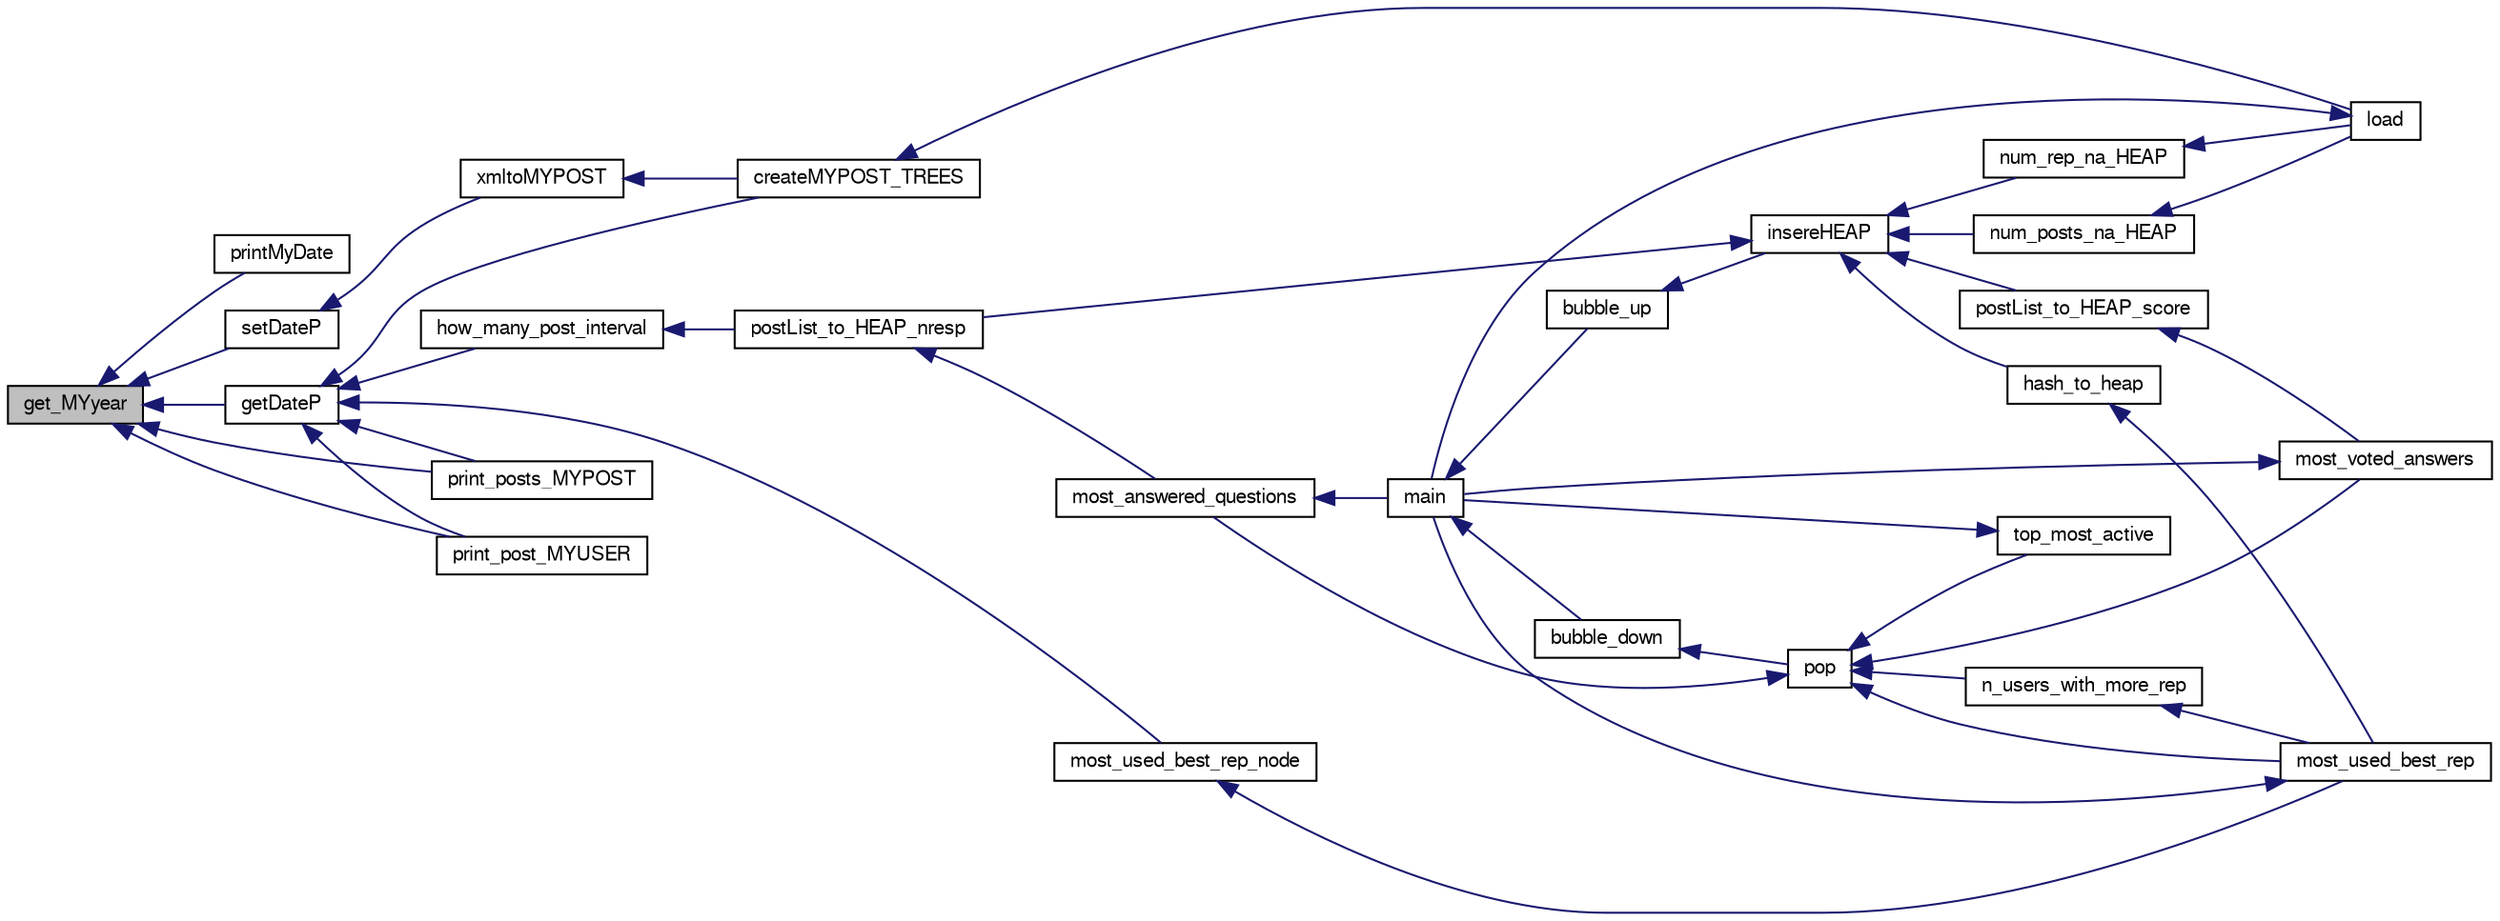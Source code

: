 digraph "get_MYyear"
{
  edge [fontname="FreeSans",fontsize="10",labelfontname="FreeSans",labelfontsize="10"];
  node [fontname="FreeSans",fontsize="10",shape=record];
  rankdir="LR";
  Node1 [label="get_MYyear",height=0.2,width=0.4,color="black", fillcolor="grey75", style="filled", fontcolor="black"];
  Node1 -> Node2 [dir="back",color="midnightblue",fontsize="10",style="solid",fontname="FreeSans"];
  Node2 [label="printMyDate",height=0.2,width=0.4,color="black", fillcolor="white", style="filled",URL="$mydate_8h.html#a17ad53cd90457ffdc8d0170f83b2463c",tooltip="Imprimir uma data. "];
  Node1 -> Node3 [dir="back",color="midnightblue",fontsize="10",style="solid",fontname="FreeSans"];
  Node3 [label="getDateP",height=0.2,width=0.4,color="black", fillcolor="white", style="filled",URL="$mypost_8h.html#adf9b3f45c7d3d9aba8e882521cc22a4d",tooltip="Função que obtém a data de criação de um post. "];
  Node3 -> Node4 [dir="back",color="midnightblue",fontsize="10",style="solid",fontname="FreeSans"];
  Node4 [label="how_many_post_interval",height=0.2,width=0.4,color="black", fillcolor="white", style="filled",URL="$interface_8c.html#a727f231154dce94f9a04975c85c94a9d",tooltip="Função auxiliar que conta o número de post num intervalo. "];
  Node4 -> Node5 [dir="back",color="midnightblue",fontsize="10",style="solid",fontname="FreeSans"];
  Node5 [label="postList_to_HEAP_nresp",height=0.2,width=0.4,color="black", fillcolor="white", style="filled",URL="$interface_8c.html#ae434a780bfd43f9d1b3a667b615fef31",tooltip="Função auxiliar que adiciona a informação da data de um nodo STACKPOST numa heap para perguntas com m..."];
  Node5 -> Node6 [dir="back",color="midnightblue",fontsize="10",style="solid",fontname="FreeSans"];
  Node6 [label="most_answered_questions",height=0.2,width=0.4,color="black", fillcolor="white", style="filled",URL="$interface_8h.html#a4847929aa84113b38e6804acefdfd6a4",tooltip="Função que dado um intervalo de tempo calcula as N perguntas com mais respostas. "];
  Node6 -> Node7 [dir="back",color="midnightblue",fontsize="10",style="solid",fontname="FreeSans"];
  Node7 [label="main",height=0.2,width=0.4,color="black", fillcolor="white", style="filled",URL="$main_8c.html#ae66f6b31b5ad750f1fe042a706a4e3d4"];
  Node7 -> Node8 [dir="back",color="midnightblue",fontsize="10",style="solid",fontname="FreeSans"];
  Node8 [label="bubble_up",height=0.2,width=0.4,color="black", fillcolor="white", style="filled",URL="$myheap_8h.html#ace1f2a5d5bc48b367d1fd893827ec140",tooltip="Função que coloca o último elemento adicionado na sua posição correta. "];
  Node8 -> Node9 [dir="back",color="midnightblue",fontsize="10",style="solid",fontname="FreeSans"];
  Node9 [label="insereHEAP",height=0.2,width=0.4,color="black", fillcolor="white", style="filled",URL="$myheap_8h.html#a844070e8301ff20531948818379ca7f9",tooltip="Função que insere um novo elemento na heap. "];
  Node9 -> Node10 [dir="back",color="midnightblue",fontsize="10",style="solid",fontname="FreeSans"];
  Node10 [label="num_posts_na_HEAP",height=0.2,width=0.4,color="black", fillcolor="white", style="filled",URL="$interface_8c.html#ae5f33a943c4ae2dae9412708c17cc53f",tooltip="Função auxiliar adiciona a informação da data de um nodo MYUSER numa heap. "];
  Node10 -> Node11 [dir="back",color="midnightblue",fontsize="10",style="solid",fontname="FreeSans"];
  Node11 [label="load",height=0.2,width=0.4,color="black", fillcolor="white", style="filled",URL="$interface_8h.html#a644c94e592239aa49a0cf315d69b1c64",tooltip="Função dá load aos ficheiros xml. "];
  Node11 -> Node7 [dir="back",color="midnightblue",fontsize="10",style="solid",fontname="FreeSans"];
  Node9 -> Node12 [dir="back",color="midnightblue",fontsize="10",style="solid",fontname="FreeSans"];
  Node12 [label="num_rep_na_HEAP",height=0.2,width=0.4,color="black", fillcolor="white", style="filled",URL="$interface_8c.html#a37bc5ac324407a740abf0344028521dc",tooltip="Função auxiliar que adiciona a informação da data de um nodo MYUSER numa heap para reputação..."];
  Node12 -> Node11 [dir="back",color="midnightblue",fontsize="10",style="solid",fontname="FreeSans"];
  Node9 -> Node13 [dir="back",color="midnightblue",fontsize="10",style="solid",fontname="FreeSans"];
  Node13 [label="postList_to_HEAP_score",height=0.2,width=0.4,color="black", fillcolor="white", style="filled",URL="$interface_8c.html#abaa41336f16a88d117077daca2dabce3",tooltip="Função auxiliar que adiciona a informação da data de um nodo STACKPOST numa heap para scores..."];
  Node13 -> Node14 [dir="back",color="midnightblue",fontsize="10",style="solid",fontname="FreeSans"];
  Node14 [label="most_voted_answers",height=0.2,width=0.4,color="black", fillcolor="white", style="filled",URL="$interface_8h.html#abee0976337de52cefdc4e840c803f2f4",tooltip="Função que dado um intervalo de tempo calcula os N posts com melhor score. "];
  Node14 -> Node7 [dir="back",color="midnightblue",fontsize="10",style="solid",fontname="FreeSans"];
  Node9 -> Node5 [dir="back",color="midnightblue",fontsize="10",style="solid",fontname="FreeSans"];
  Node9 -> Node15 [dir="back",color="midnightblue",fontsize="10",style="solid",fontname="FreeSans"];
  Node15 [label="hash_to_heap",height=0.2,width=0.4,color="black", fillcolor="white", style="filled",URL="$interface_8c.html#ad09b4104b58f6cfbf30d1dabd69d00b6",tooltip="Função auxiliar compatível com a API do glib para inserir numa heap os dados da hashtable com as ocor..."];
  Node15 -> Node16 [dir="back",color="midnightblue",fontsize="10",style="solid",fontname="FreeSans"];
  Node16 [label="most_used_best_rep",height=0.2,width=0.4,color="black", fillcolor="white", style="filled",URL="$interface_8h.html#aa048ff54eec00113e9e16d530370fcc1",tooltip="Função que obtém o número de ocorrencias das N tags mais usadas num dado período de tempo pelos N use..."];
  Node16 -> Node7 [dir="back",color="midnightblue",fontsize="10",style="solid",fontname="FreeSans"];
  Node7 -> Node17 [dir="back",color="midnightblue",fontsize="10",style="solid",fontname="FreeSans"];
  Node17 [label="bubble_down",height=0.2,width=0.4,color="black", fillcolor="white", style="filled",URL="$myheap_8h.html#a8060dd960c3242b7250e5a7d730593d6",tooltip="Função que realiza as operações necessárias depois de se retirar um elemento. "];
  Node17 -> Node18 [dir="back",color="midnightblue",fontsize="10",style="solid",fontname="FreeSans"];
  Node18 [label="pop",height=0.2,width=0.4,color="black", fillcolor="white", style="filled",URL="$myheap_8h.html#a835a400b71780f44bd1e8e00afe03e25",tooltip="Função que retira um elemento na heap. "];
  Node18 -> Node19 [dir="back",color="midnightblue",fontsize="10",style="solid",fontname="FreeSans"];
  Node19 [label="top_most_active",height=0.2,width=0.4,color="black", fillcolor="white", style="filled",URL="$interface_8h.html#aea6f8074566f0a5373ea67b3469fd4cc",tooltip="Função que calcula os N utilizadores com mais posts. "];
  Node19 -> Node7 [dir="back",color="midnightblue",fontsize="10",style="solid",fontname="FreeSans"];
  Node18 -> Node14 [dir="back",color="midnightblue",fontsize="10",style="solid",fontname="FreeSans"];
  Node18 -> Node6 [dir="back",color="midnightblue",fontsize="10",style="solid",fontname="FreeSans"];
  Node18 -> Node20 [dir="back",color="midnightblue",fontsize="10",style="solid",fontname="FreeSans"];
  Node20 [label="n_users_with_more_rep",height=0.2,width=0.4,color="black", fillcolor="white", style="filled",URL="$interface_8c.html#abfa5eaef67b944c1707d738fcc581d97",tooltip="Função auxiliar que calcula os N utilizadores com melhor rep. "];
  Node20 -> Node16 [dir="back",color="midnightblue",fontsize="10",style="solid",fontname="FreeSans"];
  Node18 -> Node16 [dir="back",color="midnightblue",fontsize="10",style="solid",fontname="FreeSans"];
  Node3 -> Node21 [dir="back",color="midnightblue",fontsize="10",style="solid",fontname="FreeSans"];
  Node21 [label="most_used_best_rep_node",height=0.2,width=0.4,color="black", fillcolor="white", style="filled",URL="$interface_8c.html#a8ee66587cb32909b7e538efbc9d32f0b",tooltip="Função auxiliar à query 11 que será aplicada a cada nodo da lista de posts em cada nodo da árvore org..."];
  Node21 -> Node16 [dir="back",color="midnightblue",fontsize="10",style="solid",fontname="FreeSans"];
  Node3 -> Node22 [dir="back",color="midnightblue",fontsize="10",style="solid",fontname="FreeSans"];
  Node22 [label="createMYPOST_TREES",height=0.2,width=0.4,color="black", fillcolor="white", style="filled",URL="$loading_8h.html#a52422d368261141da27ba7efc94ef364",tooltip="Função que cria as àrvores balanceadas de posts segundo id e data de criação. "];
  Node22 -> Node11 [dir="back",color="midnightblue",fontsize="10",style="solid",fontname="FreeSans"];
  Node3 -> Node23 [dir="back",color="midnightblue",fontsize="10",style="solid",fontname="FreeSans"];
  Node23 [label="print_posts_MYPOST",height=0.2,width=0.4,color="black", fillcolor="white", style="filled",URL="$mypost_8h.html#a9aad20e73b3e6a57fc9329e47c570c09",tooltip="Função que imprime os ids das respostas a um post. "];
  Node3 -> Node24 [dir="back",color="midnightblue",fontsize="10",style="solid",fontname="FreeSans"];
  Node24 [label="print_post_MYUSER",height=0.2,width=0.4,color="black", fillcolor="white", style="filled",URL="$myuser_8h.html#abc5a74102e648179498fb33daf655b15",tooltip="Função que imprime os id dos post de um utilizador. "];
  Node1 -> Node25 [dir="back",color="midnightblue",fontsize="10",style="solid",fontname="FreeSans"];
  Node25 [label="setDateP",height=0.2,width=0.4,color="black", fillcolor="white", style="filled",URL="$mypost_8c.html#a91091a07d56a9ec21e2e80c17a5b6a17",tooltip="Função que altera a data de criação de um post. "];
  Node25 -> Node26 [dir="back",color="midnightblue",fontsize="10",style="solid",fontname="FreeSans"];
  Node26 [label="xmltoMYPOST",height=0.2,width=0.4,color="black", fillcolor="white", style="filled",URL="$mypost_8h.html#a31d58744923deed5e71d8e17d8ba41ef",tooltip="Função que copia informação de um nodo da estrutura do libxml2 para o análogo da nossa estrutura..."];
  Node26 -> Node22 [dir="back",color="midnightblue",fontsize="10",style="solid",fontname="FreeSans"];
  Node1 -> Node23 [dir="back",color="midnightblue",fontsize="10",style="solid",fontname="FreeSans"];
  Node1 -> Node24 [dir="back",color="midnightblue",fontsize="10",style="solid",fontname="FreeSans"];
}
